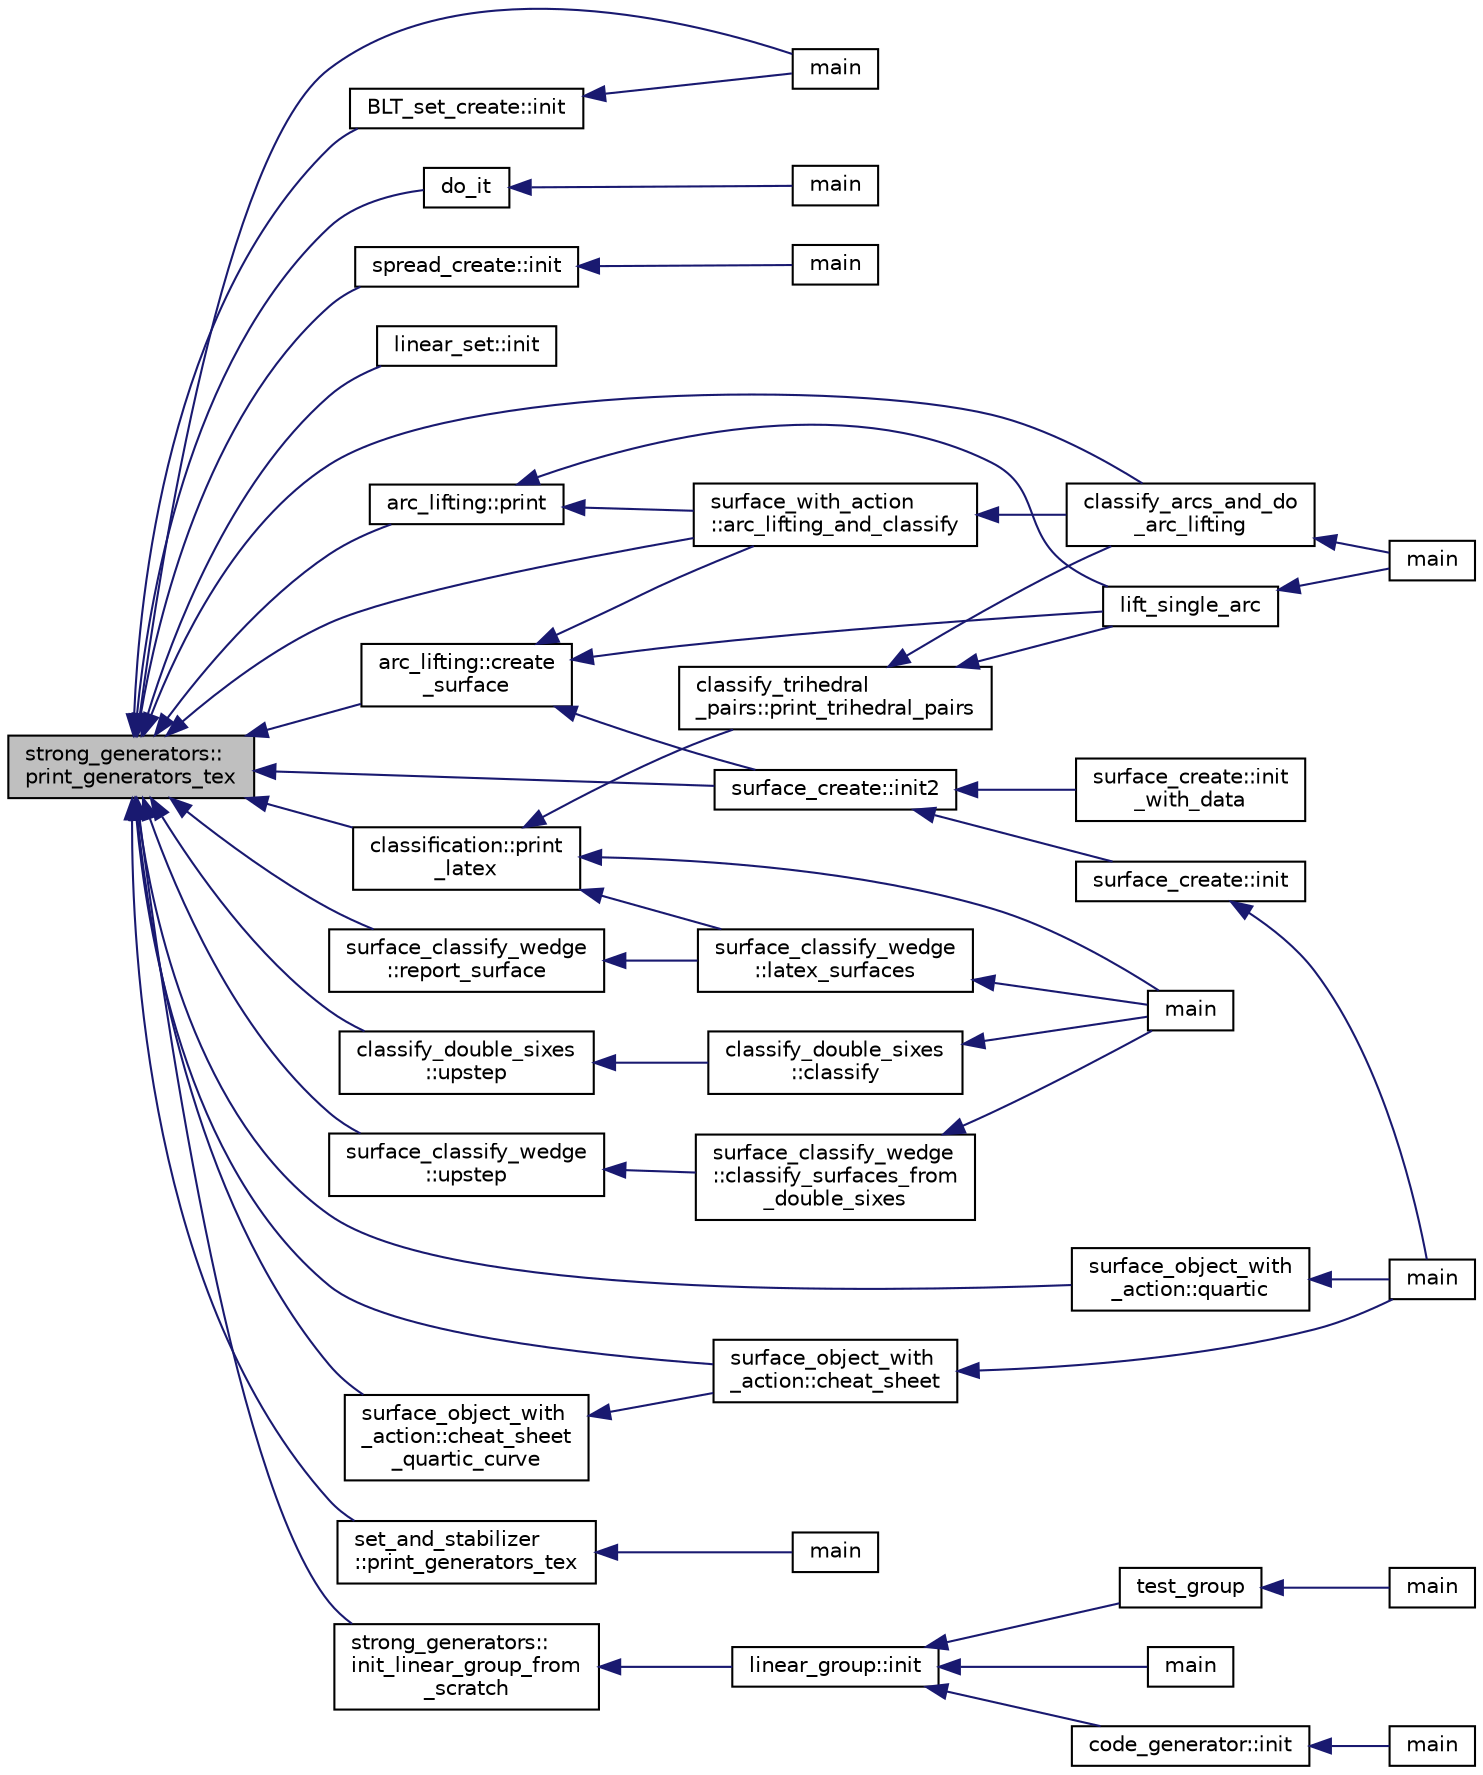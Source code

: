 digraph "strong_generators::print_generators_tex"
{
  edge [fontname="Helvetica",fontsize="10",labelfontname="Helvetica",labelfontsize="10"];
  node [fontname="Helvetica",fontsize="10",shape=record];
  rankdir="LR";
  Node4639 [label="strong_generators::\lprint_generators_tex",height=0.2,width=0.4,color="black", fillcolor="grey75", style="filled", fontcolor="black"];
  Node4639 -> Node4640 [dir="back",color="midnightblue",fontsize="10",style="solid",fontname="Helvetica"];
  Node4640 [label="main",height=0.2,width=0.4,color="black", fillcolor="white", style="filled",URL="$d7/d1c/create___b_l_t__set__main_8_c.html#a217dbf8b442f20279ea00b898af96f52"];
  Node4639 -> Node4641 [dir="back",color="midnightblue",fontsize="10",style="solid",fontname="Helvetica"];
  Node4641 [label="do_it",height=0.2,width=0.4,color="black", fillcolor="white", style="filled",URL="$d1/d84/orthogonal__group_8_c.html#a9b56334a3d1e584953aa0af91765100c"];
  Node4641 -> Node4642 [dir="back",color="midnightblue",fontsize="10",style="solid",fontname="Helvetica"];
  Node4642 [label="main",height=0.2,width=0.4,color="black", fillcolor="white", style="filled",URL="$d1/d84/orthogonal__group_8_c.html#a3c04138a5bfe5d72780bb7e82a18e627"];
  Node4639 -> Node4643 [dir="back",color="midnightblue",fontsize="10",style="solid",fontname="Helvetica"];
  Node4643 [label="spread_create::init",height=0.2,width=0.4,color="black", fillcolor="white", style="filled",URL="$de/d97/classspread__create.html#ae3c6630d33160e48a584c21a4f4a6209"];
  Node4643 -> Node4644 [dir="back",color="midnightblue",fontsize="10",style="solid",fontname="Helvetica"];
  Node4644 [label="main",height=0.2,width=0.4,color="black", fillcolor="white", style="filled",URL="$d1/d2f/apps_2spread_2spread__create_8_c.html#a217dbf8b442f20279ea00b898af96f52"];
  Node4639 -> Node4645 [dir="back",color="midnightblue",fontsize="10",style="solid",fontname="Helvetica"];
  Node4645 [label="linear_set::init",height=0.2,width=0.4,color="black", fillcolor="white", style="filled",URL="$dd/d86/classlinear__set.html#a7ab24e84423749047d5465cb15505475"];
  Node4639 -> Node4646 [dir="back",color="midnightblue",fontsize="10",style="solid",fontname="Helvetica"];
  Node4646 [label="classify_arcs_and_do\l_arc_lifting",height=0.2,width=0.4,color="black", fillcolor="white", style="filled",URL="$d6/dc3/arc__lifting__main_8_c.html#afdd7be16f16b8c71e9a72fe5f6a0b59c"];
  Node4646 -> Node4647 [dir="back",color="midnightblue",fontsize="10",style="solid",fontname="Helvetica"];
  Node4647 [label="main",height=0.2,width=0.4,color="black", fillcolor="white", style="filled",URL="$d6/dc3/arc__lifting__main_8_c.html#a217dbf8b442f20279ea00b898af96f52"];
  Node4639 -> Node4648 [dir="back",color="midnightblue",fontsize="10",style="solid",fontname="Helvetica"];
  Node4648 [label="set_and_stabilizer\l::print_generators_tex",height=0.2,width=0.4,color="black", fillcolor="white", style="filled",URL="$de/df6/classset__and__stabilizer.html#acbaae72aef6863f689fa377652cadb3e"];
  Node4648 -> Node4649 [dir="back",color="midnightblue",fontsize="10",style="solid",fontname="Helvetica"];
  Node4649 [label="main",height=0.2,width=0.4,color="black", fillcolor="white", style="filled",URL="$d9/d5f/example__fano__plane_8_c.html#ae66f6b31b5ad750f1fe042a706a4e3d4"];
  Node4639 -> Node4650 [dir="back",color="midnightblue",fontsize="10",style="solid",fontname="Helvetica"];
  Node4650 [label="strong_generators::\linit_linear_group_from\l_scratch",height=0.2,width=0.4,color="black", fillcolor="white", style="filled",URL="$dc/d09/classstrong__generators.html#ad47ecfb9c141b65ed6aca34231d5a0d2"];
  Node4650 -> Node4651 [dir="back",color="midnightblue",fontsize="10",style="solid",fontname="Helvetica"];
  Node4651 [label="linear_group::init",height=0.2,width=0.4,color="black", fillcolor="white", style="filled",URL="$df/d5a/classlinear__group.html#a8119aa9b882192ab422b12614b259f28"];
  Node4651 -> Node4652 [dir="back",color="midnightblue",fontsize="10",style="solid",fontname="Helvetica"];
  Node4652 [label="code_generator::init",height=0.2,width=0.4,color="black", fillcolor="white", style="filled",URL="$db/d37/classcode__generator.html#acfaa1e8badf6f30255203f499b130af8"];
  Node4652 -> Node4653 [dir="back",color="midnightblue",fontsize="10",style="solid",fontname="Helvetica"];
  Node4653 [label="main",height=0.2,width=0.4,color="black", fillcolor="white", style="filled",URL="$d4/d4f/codes_8_c.html#a217dbf8b442f20279ea00b898af96f52"];
  Node4651 -> Node4654 [dir="back",color="midnightblue",fontsize="10",style="solid",fontname="Helvetica"];
  Node4654 [label="test_group",height=0.2,width=0.4,color="black", fillcolor="white", style="filled",URL="$d8/d03/analyze__q__designs_8_c.html#ad03444358d0b46e7aa4d88a806b44925"];
  Node4654 -> Node4655 [dir="back",color="midnightblue",fontsize="10",style="solid",fontname="Helvetica"];
  Node4655 [label="main",height=0.2,width=0.4,color="black", fillcolor="white", style="filled",URL="$d8/d03/analyze__q__designs_8_c.html#a217dbf8b442f20279ea00b898af96f52"];
  Node4651 -> Node4656 [dir="back",color="midnightblue",fontsize="10",style="solid",fontname="Helvetica"];
  Node4656 [label="main",height=0.2,width=0.4,color="black", fillcolor="white", style="filled",URL="$da/dd5/subspace__orbits__main_8_c.html#a217dbf8b442f20279ea00b898af96f52"];
  Node4639 -> Node4657 [dir="back",color="midnightblue",fontsize="10",style="solid",fontname="Helvetica"];
  Node4657 [label="classification::print\l_latex",height=0.2,width=0.4,color="black", fillcolor="white", style="filled",URL="$d0/dff/classclassification.html#a593bfd98080643dfa0d3dc4893f2d7e3"];
  Node4657 -> Node4658 [dir="back",color="midnightblue",fontsize="10",style="solid",fontname="Helvetica"];
  Node4658 [label="main",height=0.2,width=0.4,color="black", fillcolor="white", style="filled",URL="$df/df8/surface__classify_8_c.html#a217dbf8b442f20279ea00b898af96f52"];
  Node4657 -> Node4659 [dir="back",color="midnightblue",fontsize="10",style="solid",fontname="Helvetica"];
  Node4659 [label="classify_trihedral\l_pairs::print_trihedral_pairs",height=0.2,width=0.4,color="black", fillcolor="white", style="filled",URL="$d1/d21/classclassify__trihedral__pairs.html#ada40f83e3f0d1bdbab15498107cb67f3"];
  Node4659 -> Node4660 [dir="back",color="midnightblue",fontsize="10",style="solid",fontname="Helvetica"];
  Node4660 [label="lift_single_arc",height=0.2,width=0.4,color="black", fillcolor="white", style="filled",URL="$d6/dc3/arc__lifting__main_8_c.html#a0bdc148f70112959722a40cf9758d54b"];
  Node4660 -> Node4647 [dir="back",color="midnightblue",fontsize="10",style="solid",fontname="Helvetica"];
  Node4659 -> Node4646 [dir="back",color="midnightblue",fontsize="10",style="solid",fontname="Helvetica"];
  Node4657 -> Node4661 [dir="back",color="midnightblue",fontsize="10",style="solid",fontname="Helvetica"];
  Node4661 [label="surface_classify_wedge\l::latex_surfaces",height=0.2,width=0.4,color="black", fillcolor="white", style="filled",URL="$d7/d5c/classsurface__classify__wedge.html#a5698763ece48d6f0a605527ca62429c5"];
  Node4661 -> Node4658 [dir="back",color="midnightblue",fontsize="10",style="solid",fontname="Helvetica"];
  Node4639 -> Node4662 [dir="back",color="midnightblue",fontsize="10",style="solid",fontname="Helvetica"];
  Node4662 [label="arc_lifting::create\l_surface",height=0.2,width=0.4,color="black", fillcolor="white", style="filled",URL="$dc/db7/classarc__lifting.html#a2b1fd46281de9ff3fef00fc122d39b2b"];
  Node4662 -> Node4660 [dir="back",color="midnightblue",fontsize="10",style="solid",fontname="Helvetica"];
  Node4662 -> Node4663 [dir="back",color="midnightblue",fontsize="10",style="solid",fontname="Helvetica"];
  Node4663 [label="surface_create::init2",height=0.2,width=0.4,color="black", fillcolor="white", style="filled",URL="$de/da4/classsurface__create.html#a0d600640f7dd62d5a6c36443effdab59"];
  Node4663 -> Node4664 [dir="back",color="midnightblue",fontsize="10",style="solid",fontname="Helvetica"];
  Node4664 [label="surface_create::init\l_with_data",height=0.2,width=0.4,color="black", fillcolor="white", style="filled",URL="$de/da4/classsurface__create.html#a9226f687139676532adb1aa971fbade2"];
  Node4663 -> Node4665 [dir="back",color="midnightblue",fontsize="10",style="solid",fontname="Helvetica"];
  Node4665 [label="surface_create::init",height=0.2,width=0.4,color="black", fillcolor="white", style="filled",URL="$de/da4/classsurface__create.html#ab0db5c12825f778e3caf8aa4da02eb06"];
  Node4665 -> Node4666 [dir="back",color="midnightblue",fontsize="10",style="solid",fontname="Helvetica"];
  Node4666 [label="main",height=0.2,width=0.4,color="black", fillcolor="white", style="filled",URL="$d2/dfa/create__surface__main_8_c.html#a217dbf8b442f20279ea00b898af96f52"];
  Node4662 -> Node4667 [dir="back",color="midnightblue",fontsize="10",style="solid",fontname="Helvetica"];
  Node4667 [label="surface_with_action\l::arc_lifting_and_classify",height=0.2,width=0.4,color="black", fillcolor="white", style="filled",URL="$d8/df9/classsurface__with__action.html#a62a3948f830c59e09ef94937650a07a4"];
  Node4667 -> Node4646 [dir="back",color="midnightblue",fontsize="10",style="solid",fontname="Helvetica"];
  Node4639 -> Node4668 [dir="back",color="midnightblue",fontsize="10",style="solid",fontname="Helvetica"];
  Node4668 [label="arc_lifting::print",height=0.2,width=0.4,color="black", fillcolor="white", style="filled",URL="$dc/db7/classarc__lifting.html#ae1609cb80720bc005f0fc3ea65150185"];
  Node4668 -> Node4660 [dir="back",color="midnightblue",fontsize="10",style="solid",fontname="Helvetica"];
  Node4668 -> Node4667 [dir="back",color="midnightblue",fontsize="10",style="solid",fontname="Helvetica"];
  Node4639 -> Node4669 [dir="back",color="midnightblue",fontsize="10",style="solid",fontname="Helvetica"];
  Node4669 [label="BLT_set_create::init",height=0.2,width=0.4,color="black", fillcolor="white", style="filled",URL="$d4/d40/class_b_l_t__set__create.html#af2b5df080b8358d8fcd7e41d187e8d0b"];
  Node4669 -> Node4640 [dir="back",color="midnightblue",fontsize="10",style="solid",fontname="Helvetica"];
  Node4639 -> Node4670 [dir="back",color="midnightblue",fontsize="10",style="solid",fontname="Helvetica"];
  Node4670 [label="classify_double_sixes\l::upstep",height=0.2,width=0.4,color="black", fillcolor="white", style="filled",URL="$dd/d23/classclassify__double__sixes.html#af69579aea0c34504ccfe37a4f9d992ef"];
  Node4670 -> Node4671 [dir="back",color="midnightblue",fontsize="10",style="solid",fontname="Helvetica"];
  Node4671 [label="classify_double_sixes\l::classify",height=0.2,width=0.4,color="black", fillcolor="white", style="filled",URL="$dd/d23/classclassify__double__sixes.html#aa22b7c156d68376a603743c8b43a58ef"];
  Node4671 -> Node4658 [dir="back",color="midnightblue",fontsize="10",style="solid",fontname="Helvetica"];
  Node4639 -> Node4672 [dir="back",color="midnightblue",fontsize="10",style="solid",fontname="Helvetica"];
  Node4672 [label="surface_classify_wedge\l::upstep",height=0.2,width=0.4,color="black", fillcolor="white", style="filled",URL="$d7/d5c/classsurface__classify__wedge.html#a917a77e18ede81788ba0550d3f55f639"];
  Node4672 -> Node4673 [dir="back",color="midnightblue",fontsize="10",style="solid",fontname="Helvetica"];
  Node4673 [label="surface_classify_wedge\l::classify_surfaces_from\l_double_sixes",height=0.2,width=0.4,color="black", fillcolor="white", style="filled",URL="$d7/d5c/classsurface__classify__wedge.html#a6b7ca70f2edff82c197221ee978a3641"];
  Node4673 -> Node4658 [dir="back",color="midnightblue",fontsize="10",style="solid",fontname="Helvetica"];
  Node4639 -> Node4674 [dir="back",color="midnightblue",fontsize="10",style="solid",fontname="Helvetica"];
  Node4674 [label="surface_classify_wedge\l::report_surface",height=0.2,width=0.4,color="black", fillcolor="white", style="filled",URL="$d7/d5c/classsurface__classify__wedge.html#ad577d435c4726d0a35c10b2f8d4ed00c"];
  Node4674 -> Node4661 [dir="back",color="midnightblue",fontsize="10",style="solid",fontname="Helvetica"];
  Node4639 -> Node4663 [dir="back",color="midnightblue",fontsize="10",style="solid",fontname="Helvetica"];
  Node4639 -> Node4675 [dir="back",color="midnightblue",fontsize="10",style="solid",fontname="Helvetica"];
  Node4675 [label="surface_object_with\l_action::quartic",height=0.2,width=0.4,color="black", fillcolor="white", style="filled",URL="$db/d28/classsurface__object__with__action.html#a0143b698eb050332a79ed95f7d274ada"];
  Node4675 -> Node4666 [dir="back",color="midnightblue",fontsize="10",style="solid",fontname="Helvetica"];
  Node4639 -> Node4676 [dir="back",color="midnightblue",fontsize="10",style="solid",fontname="Helvetica"];
  Node4676 [label="surface_object_with\l_action::cheat_sheet",height=0.2,width=0.4,color="black", fillcolor="white", style="filled",URL="$db/d28/classsurface__object__with__action.html#a13371a6bb26f27759adcc0f7292b12d2"];
  Node4676 -> Node4666 [dir="back",color="midnightblue",fontsize="10",style="solid",fontname="Helvetica"];
  Node4639 -> Node4677 [dir="back",color="midnightblue",fontsize="10",style="solid",fontname="Helvetica"];
  Node4677 [label="surface_object_with\l_action::cheat_sheet\l_quartic_curve",height=0.2,width=0.4,color="black", fillcolor="white", style="filled",URL="$db/d28/classsurface__object__with__action.html#a7f42e37fc76dd9b6b113e35c2b886b36"];
  Node4677 -> Node4676 [dir="back",color="midnightblue",fontsize="10",style="solid",fontname="Helvetica"];
  Node4639 -> Node4667 [dir="back",color="midnightblue",fontsize="10",style="solid",fontname="Helvetica"];
}
